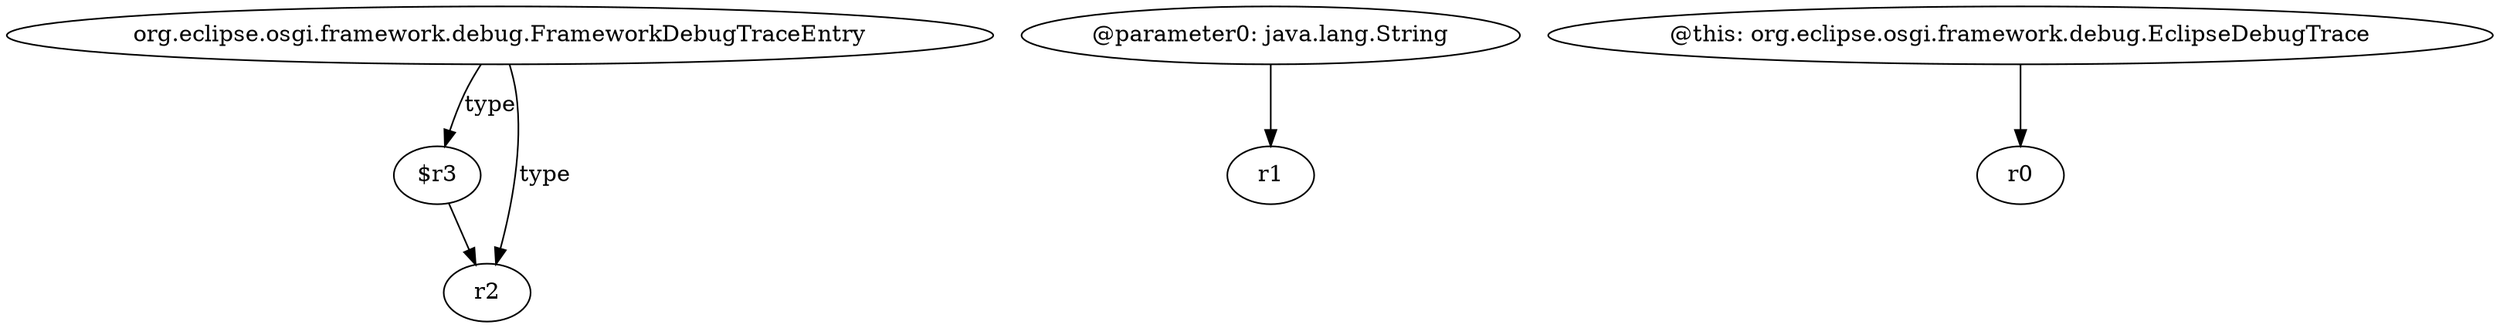 digraph g {
0[label="$r3"]
1[label="r2"]
0->1[label=""]
2[label="org.eclipse.osgi.framework.debug.FrameworkDebugTraceEntry"]
2->1[label="type"]
3[label="@parameter0: java.lang.String"]
4[label="r1"]
3->4[label=""]
2->0[label="type"]
5[label="@this: org.eclipse.osgi.framework.debug.EclipseDebugTrace"]
6[label="r0"]
5->6[label=""]
}